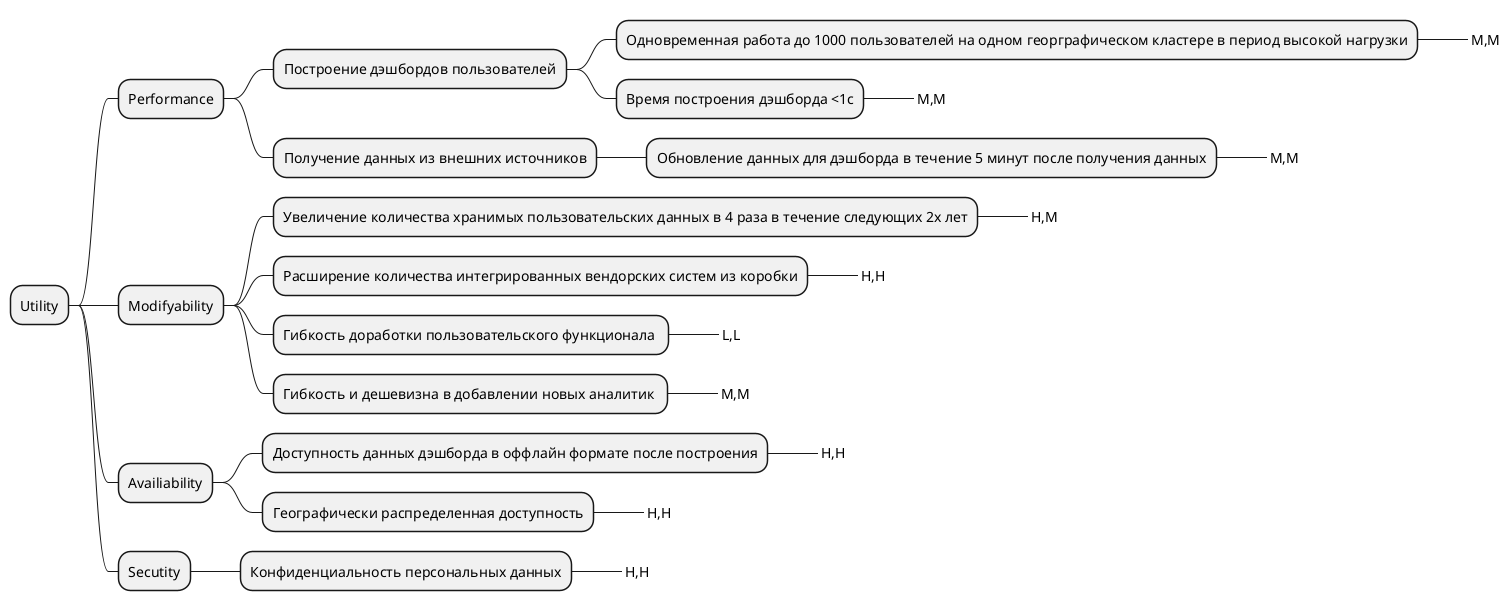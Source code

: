 @startmindmap
* Utility
** Performance
*** Построение дэшбордов пользователей
**** Одновременная работа до 1000 пользователей на одном георграфическом кластере в период высокой нагрузки
*****_ M,M
**** Время построения дэшборда <1c
*****_ M,M
*** Получение данных из внешних источников
**** Обновление данных для дэшборда в течение 5 минут после получения данных
*****_ M,M
** Modifyability
*** Увеличение количества хранимых пользовательских данных в 4 раза в течение следующих 2х лет
****_ H,M
*** Расширение количества интегрированных вендорских систем из коробки
****_ H,H
*** Гибкость доработки пользовательского функционала 
****_ L,L
*** Гибкость и дешевизна в добавлении новых аналитик 
****_ M,M
** Availiability
*** Доступность данных дэшборда в оффлайн формате после построения
****_ H,H
*** Географически распределенная доступность
****_ H,H
** Secutity
*** Конфиденциальность персональных данных
****_ H,H


@endmindmap